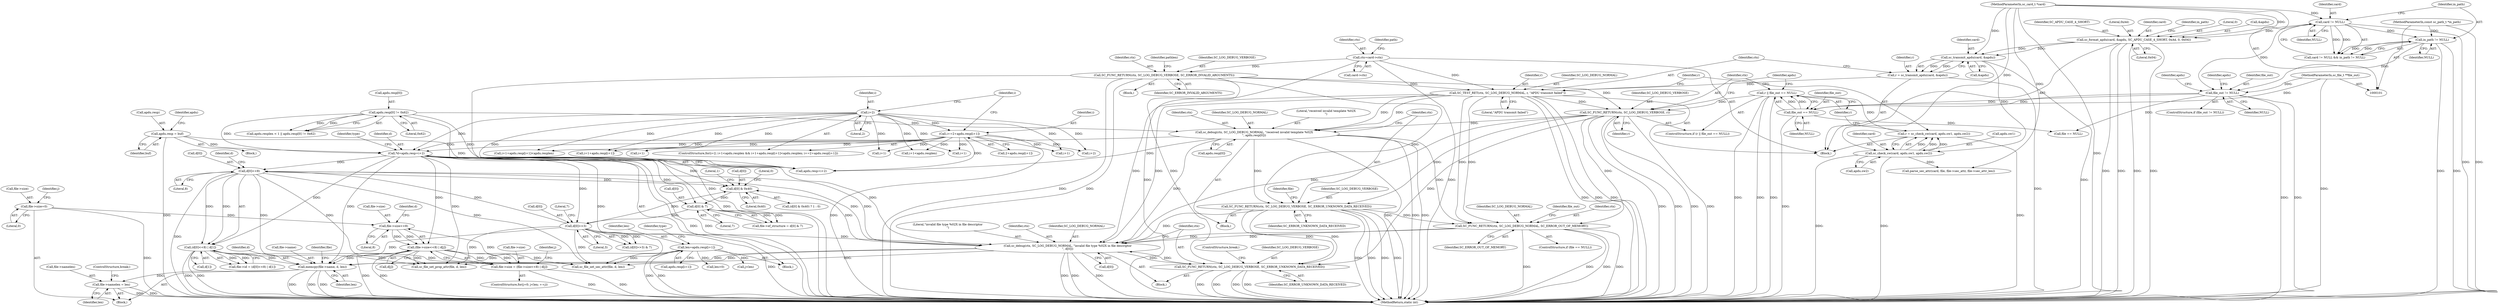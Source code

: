 digraph "0_OpenSC_360e95d45ac4123255a4c796db96337f332160ad#diff-d643a0fa169471dbf2912f4866dc49c5_3@API" {
"1000557" [label="(Call,memcpy(file->name, d, len))"];
"1000473" [label="(Call,(file->size<<8) | d[j])"];
"1000474" [label="(Call,file->size<<8)"];
"1000469" [label="(Call,file->size = (file->size<<8) | d[j])"];
"1000455" [label="(Call,file->size=0)"];
"1000441" [label="(Call,*d=apdu.resp+i+2)"];
"1000259" [label="(Call,apdu.resp = buf)"];
"1000348" [label="(Call,sc_debug(ctx, SC_LOG_DEBUG_NORMAL, \"received invalid template %02X\n\", apdu.resp[0]))"];
"1000308" [label="(Call,SC_TEST_RET(ctx, SC_LOG_DEBUG_NORMAL, r, \"APDU transmit failed\"))"];
"1000129" [label="(Call,ctx=card->ctx)"];
"1000226" [label="(Call,SC_FUNC_RETURN(ctx, SC_LOG_DEBUG_VERBOSE, SC_ERROR_INVALID_ARGUMENTS))"];
"1000302" [label="(Call,r = sc_transmit_apdu(card, &apdu))"];
"1000304" [label="(Call,sc_transmit_apdu(card, &apdu))"];
"1000147" [label="(Call,sc_format_apdu(card, &apdu, SC_APDU_CASE_4_SHORT, 0xA4, 0, 0x04))"];
"1000123" [label="(Call,card != NULL)"];
"1000102" [label="(MethodParameterIn,sc_card_t *card)"];
"1000329" [label="(Call,SC_FUNC_RETURN(ctx, SC_LOG_DEBUG_VERBOSE, r))"];
"1000324" [label="(Call,r || file_out == NULL)"];
"1000313" [label="(Call,r = sc_check_sw(card, apdu.sw1, apdu.sw2))"];
"1000315" [label="(Call,sc_check_sw(card, apdu.sw1, apdu.sw2))"];
"1000326" [label="(Call,file_out == NULL)"];
"1000255" [label="(Call,file_out != NULL)"];
"1000104" [label="(MethodParameterIn,sc_file_t **file_out)"];
"1000126" [label="(Call,in_path != NULL)"];
"1000103" [label="(MethodParameterIn,const sc_path_t *in_path)"];
"1000340" [label="(Call,apdu.resp[0] != 0x62)"];
"1000383" [label="(Call,i=2)"];
"1000409" [label="(Call,i+=2+apdu.resp[i+1])"];
"1000546" [label="(Call,(d[0]<<8) | d[1])"];
"1000547" [label="(Call,d[0]<<8)"];
"1000507" [label="(Call,d[0]>>3)"];
"1000500" [label="(Call,d[0] & 7)"];
"1000489" [label="(Call,d[0] & 0x40)"];
"1000529" [label="(Call,sc_debug(ctx, SC_LOG_DEBUG_NORMAL, \"invalid file type %02X in file descriptor\n\", d[0]))"];
"1000368" [label="(Call,SC_FUNC_RETURN(ctx, SC_LOG_DEBUG_NORMAL, SC_ERROR_OUT_OF_MEMORY))"];
"1000357" [label="(Call,SC_FUNC_RETURN(ctx, SC_LOG_DEBUG_VERBOSE, SC_ERROR_UNKNOWN_DATA_RECEIVED))"];
"1000536" [label="(Call,SC_FUNC_RETURN(ctx, SC_LOG_DEBUG_VERBOSE, SC_ERROR_UNKNOWN_DATA_RECEIVED))"];
"1000423" [label="(Call,len=apdu.resp[i+1])"];
"1000563" [label="(Call,file->namelen = len)"];
"1000309" [label="(Identifier,ctx)"];
"1000360" [label="(Identifier,SC_ERROR_UNKNOWN_DATA_RECEIVED)"];
"1000460" [label="(ControlStructure,for(j=0; j<len; ++j))"];
"1000311" [label="(Identifier,r)"];
"1000539" [label="(Identifier,SC_ERROR_UNKNOWN_DATA_RECEIVED)"];
"1000567" [label="(Identifier,len)"];
"1000332" [label="(Identifier,r)"];
"1000417" [label="(Call,i+1)"];
"1000577" [label="(Call,len>0)"];
"1000258" [label="(Block,)"];
"1000330" [label="(Identifier,ctx)"];
"1000382" [label="(ControlStructure,for(i=2; i+1<apdu.resplen && i+1+apdu.resp[i+1]<apdu.resplen; i+=2+apdu.resp[i+1]))"];
"1000364" [label="(ControlStructure,if (file == NULL))"];
"1000346" [label="(Literal,0x62)"];
"1000374" [label="(Identifier,file_out)"];
"1000331" [label="(Identifier,SC_LOG_DEBUG_VERBOSE)"];
"1000456" [label="(Call,file->size)"];
"1000420" [label="(Block,)"];
"1000159" [label="(Block,)"];
"1000403" [label="(Call,i+1)"];
"1000410" [label="(Identifier,i)"];
"1000255" [label="(Call,file_out != NULL)"];
"1000512" [label="(Literal,7)"];
"1000263" [label="(Identifier,buf)"];
"1000362" [label="(Identifier,file)"];
"1000254" [label="(ControlStructure,if (file_out != NULL))"];
"1000341" [label="(Call,apdu.resp[0])"];
"1000500" [label="(Call,d[0] & 7)"];
"1000442" [label="(Identifier,d)"];
"1000351" [label="(Literal,\"received invalid template %02X\n\")"];
"1000447" [label="(Call,i+2)"];
"1000488" [label="(Call,(d[0] & 0x40) ? 1 : 0)"];
"1000546" [label="(Call,(d[0]<<8) | d[1])"];
"1000260" [label="(Call,apdu.resp)"];
"1000279" [label="(Identifier,apdu)"];
"1000154" [label="(Literal,0x04)"];
"1000493" [label="(Literal,0x40)"];
"1000551" [label="(Literal,8)"];
"1000347" [label="(Block,)"];
"1000256" [label="(Identifier,file_out)"];
"1000130" [label="(Identifier,ctx)"];
"1000540" [label="(ControlStructure,break;)"];
"1000508" [label="(Call,d[0])"];
"1000565" [label="(Identifier,file)"];
"1000470" [label="(Call,file->size)"];
"1000455" [label="(Call,file->size=0)"];
"1000326" [label="(Call,file_out == NULL)"];
"1000563" [label="(Call,file->namelen = len)"];
"1000504" [label="(Literal,7)"];
"1000462" [label="(Identifier,j)"];
"1000423" [label="(Call,len=apdu.resp[i+1])"];
"1000352" [label="(Call,apdu.resp[0])"];
"1000383" [label="(Call,i=2)"];
"1000315" [label="(Call,sc_check_sw(card, apdu.sw1, apdu.sw2))"];
"1000305" [label="(Identifier,card)"];
"1000506" [label="(Call,(d[0]>>3) & 7)"];
"1000226" [label="(Call,SC_FUNC_RETURN(ctx, SC_LOG_DEBUG_VERBOSE, SC_ERROR_INVALID_ARGUMENTS))"];
"1000451" [label="(Identifier,type)"];
"1000147" [label="(Call,sc_format_apdu(card, &apdu, SC_APDU_CASE_4_SHORT, 0xA4, 0, 0x04))"];
"1000261" [label="(Identifier,apdu)"];
"1000388" [label="(Call,i+1)"];
"1000580" [label="(Call,sc_file_set_prop_attr(file, d, len))"];
"1000480" [label="(Identifier,d)"];
"1000312" [label="(Literal,\"APDU transmit failed\")"];
"1000536" [label="(Call,SC_FUNC_RETURN(ctx, SC_LOG_DEBUG_VERBOSE, SC_ERROR_UNKNOWN_DATA_RECEIVED))"];
"1000557" [label="(Call,memcpy(file->name, d, len))"];
"1000537" [label="(Identifier,ctx)"];
"1000359" [label="(Identifier,SC_LOG_DEBUG_VERBOSE)"];
"1000411" [label="(Call,2+apdu.resp[i+1])"];
"1000394" [label="(Call,i+1+apdu.resp[i+1]<apdu.resplen)"];
"1000229" [label="(Identifier,SC_ERROR_INVALID_ARGUMENTS)"];
"1000157" [label="(Identifier,in_path)"];
"1000533" [label="(Call,d[0])"];
"1000387" [label="(Call,i+1<apdu.resplen)"];
"1000349" [label="(Identifier,ctx)"];
"1000153" [label="(Literal,0)"];
"1000103" [label="(MethodParameterIn,const sc_path_t *in_path)"];
"1000568" [label="(ControlStructure,break;)"];
"1000532" [label="(Literal,\"invalid file type %02X in file descriptor\n\")"];
"1000429" [label="(Call,i+1)"];
"1000371" [label="(Identifier,SC_ERROR_OUT_OF_MEMORY)"];
"1000316" [label="(Identifier,card)"];
"1000368" [label="(Call,SC_FUNC_RETURN(ctx, SC_LOG_DEBUG_NORMAL, SC_ERROR_OUT_OF_MEMORY))"];
"1000105" [label="(Block,)"];
"1000123" [label="(Call,card != NULL)"];
"1000469" [label="(Call,file->size = (file->size<<8) | d[j])"];
"1000489" [label="(Call,d[0] & 0x40)"];
"1000490" [label="(Call,d[0])"];
"1000131" [label="(Call,card->ctx)"];
"1000562" [label="(Identifier,len)"];
"1000302" [label="(Call,r = sc_transmit_apdu(card, &apdu))"];
"1000530" [label="(Identifier,ctx)"];
"1000327" [label="(Identifier,file_out)"];
"1000548" [label="(Call,d[0])"];
"1000564" [label="(Call,file->namelen)"];
"1000561" [label="(Identifier,d)"];
"1000232" [label="(Identifier,pathlen)"];
"1000542" [label="(Call,file->id = (d[0]<<8) | d[1])"];
"1000340" [label="(Call,apdu.resp[0] != 0x62)"];
"1000570" [label="(Call,sc_file_set_sec_attr(file, d, len))"];
"1000350" [label="(Identifier,SC_LOG_DEBUG_NORMAL)"];
"1000257" [label="(Identifier,NULL)"];
"1000303" [label="(Identifier,r)"];
"1000122" [label="(Call,card != NULL && in_path != NULL)"];
"1000531" [label="(Identifier,SC_LOG_DEBUG_NORMAL)"];
"1000425" [label="(Call,apdu.resp[i+1])"];
"1000124" [label="(Identifier,card)"];
"1000507" [label="(Call,d[0]>>3)"];
"1000357" [label="(Call,SC_FUNC_RETURN(ctx, SC_LOG_DEBUG_VERBOSE, SC_ERROR_UNKNOWN_DATA_RECEIVED))"];
"1000473" [label="(Call,(file->size<<8) | d[j])"];
"1000395" [label="(Call,i+1+apdu.resp[i+1])"];
"1000511" [label="(Literal,3)"];
"1000314" [label="(Identifier,r)"];
"1000459" [label="(Literal,0)"];
"1000474" [label="(Call,file->size<<8)"];
"1000128" [label="(Identifier,NULL)"];
"1000308" [label="(Call,SC_TEST_RET(ctx, SC_LOG_DEBUG_NORMAL, r, \"APDU transmit failed\"))"];
"1000324" [label="(Call,r || file_out == NULL)"];
"1000552" [label="(Call,d[1])"];
"1000452" [label="(Block,)"];
"1000358" [label="(Identifier,ctx)"];
"1000496" [label="(Call,file->ef_structure = d[0] & 7)"];
"1000538" [label="(Identifier,SC_LOG_DEBUG_VERBOSE)"];
"1000323" [label="(ControlStructure,if (r || file_out == NULL))"];
"1000365" [label="(Call,file == NULL)"];
"1000149" [label="(Call,&apdu)"];
"1000151" [label="(Identifier,SC_APDU_CASE_4_SHORT)"];
"1000479" [label="(Call,d[j])"];
"1000129" [label="(Call,ctx=card->ctx)"];
"1000313" [label="(Call,r = sc_check_sw(card, apdu.sw1, apdu.sw2))"];
"1000513" [label="(Block,)"];
"1000369" [label="(Identifier,ctx)"];
"1000266" [label="(Identifier,apdu)"];
"1000228" [label="(Identifier,SC_LOG_DEBUG_VERBOSE)"];
"1000389" [label="(Identifier,i)"];
"1000495" [label="(Literal,0)"];
"1000547" [label="(Call,d[0]<<8)"];
"1000317" [label="(Call,apdu.sw1)"];
"1000348" [label="(Call,sc_debug(ctx, SC_LOG_DEBUG_NORMAL, \"received invalid template %02X\n\", apdu.resp[0]))"];
"1000334" [label="(Call,apdu.resplen < 1 || apdu.resp[0] != 0x62)"];
"1000329" [label="(Call,SC_FUNC_RETURN(ctx, SC_LOG_DEBUG_VERBOSE, r))"];
"1000589" [label="(Call,parse_sec_attr(card, file, file->sec_attr, file->sec_attr_len))"];
"1000558" [label="(Call,file->name)"];
"1000304" [label="(Call,sc_transmit_apdu(card, &apdu))"];
"1000320" [label="(Call,apdu.sw2)"];
"1000306" [label="(Call,&apdu)"];
"1000434" [label="(Identifier,type)"];
"1000553" [label="(Identifier,d)"];
"1000529" [label="(Call,sc_debug(ctx, SC_LOG_DEBUG_NORMAL, \"invalid file type %02X in file descriptor\n\", d[0]))"];
"1000152" [label="(Literal,0xA4)"];
"1000385" [label="(Literal,2)"];
"1000126" [label="(Call,in_path != NULL)"];
"1000494" [label="(Literal,1)"];
"1000325" [label="(Identifier,r)"];
"1000127" [label="(Identifier,in_path)"];
"1000424" [label="(Identifier,len)"];
"1000148" [label="(Identifier,card)"];
"1000125" [label="(Identifier,NULL)"];
"1000478" [label="(Literal,8)"];
"1000135" [label="(Identifier,path)"];
"1000384" [label="(Identifier,i)"];
"1000600" [label="(MethodReturn,static int)"];
"1000227" [label="(Identifier,ctx)"];
"1000259" [label="(Call,apdu.resp = buf)"];
"1000441" [label="(Call,*d=apdu.resp+i+2)"];
"1000468" [label="(Identifier,j)"];
"1000328" [label="(Identifier,NULL)"];
"1000501" [label="(Call,d[0])"];
"1000464" [label="(Call,j<len)"];
"1000337" [label="(Identifier,apdu)"];
"1000475" [label="(Call,file->size)"];
"1000310" [label="(Identifier,SC_LOG_DEBUG_NORMAL)"];
"1000104" [label="(MethodParameterIn,sc_file_t **file_out)"];
"1000443" [label="(Call,apdu.resp+i+2)"];
"1000409" [label="(Call,i+=2+apdu.resp[i+1])"];
"1000102" [label="(MethodParameterIn,sc_card_t *card)"];
"1000370" [label="(Identifier,SC_LOG_DEBUG_NORMAL)"];
"1000557" -> "1000452"  [label="AST: "];
"1000557" -> "1000562"  [label="CFG: "];
"1000558" -> "1000557"  [label="AST: "];
"1000561" -> "1000557"  [label="AST: "];
"1000562" -> "1000557"  [label="AST: "];
"1000565" -> "1000557"  [label="CFG: "];
"1000557" -> "1000600"  [label="DDG: "];
"1000557" -> "1000600"  [label="DDG: "];
"1000557" -> "1000600"  [label="DDG: "];
"1000473" -> "1000557"  [label="DDG: "];
"1000546" -> "1000557"  [label="DDG: "];
"1000507" -> "1000557"  [label="DDG: "];
"1000529" -> "1000557"  [label="DDG: "];
"1000441" -> "1000557"  [label="DDG: "];
"1000547" -> "1000557"  [label="DDG: "];
"1000423" -> "1000557"  [label="DDG: "];
"1000557" -> "1000563"  [label="DDG: "];
"1000473" -> "1000469"  [label="AST: "];
"1000473" -> "1000479"  [label="CFG: "];
"1000474" -> "1000473"  [label="AST: "];
"1000479" -> "1000473"  [label="AST: "];
"1000469" -> "1000473"  [label="CFG: "];
"1000473" -> "1000600"  [label="DDG: "];
"1000473" -> "1000600"  [label="DDG: "];
"1000473" -> "1000469"  [label="DDG: "];
"1000473" -> "1000469"  [label="DDG: "];
"1000474" -> "1000473"  [label="DDG: "];
"1000474" -> "1000473"  [label="DDG: "];
"1000441" -> "1000473"  [label="DDG: "];
"1000473" -> "1000570"  [label="DDG: "];
"1000473" -> "1000580"  [label="DDG: "];
"1000474" -> "1000478"  [label="CFG: "];
"1000475" -> "1000474"  [label="AST: "];
"1000478" -> "1000474"  [label="AST: "];
"1000480" -> "1000474"  [label="CFG: "];
"1000469" -> "1000474"  [label="DDG: "];
"1000455" -> "1000474"  [label="DDG: "];
"1000469" -> "1000460"  [label="AST: "];
"1000470" -> "1000469"  [label="AST: "];
"1000468" -> "1000469"  [label="CFG: "];
"1000469" -> "1000600"  [label="DDG: "];
"1000469" -> "1000600"  [label="DDG: "];
"1000455" -> "1000452"  [label="AST: "];
"1000455" -> "1000459"  [label="CFG: "];
"1000456" -> "1000455"  [label="AST: "];
"1000459" -> "1000455"  [label="AST: "];
"1000462" -> "1000455"  [label="CFG: "];
"1000455" -> "1000600"  [label="DDG: "];
"1000441" -> "1000420"  [label="AST: "];
"1000441" -> "1000443"  [label="CFG: "];
"1000442" -> "1000441"  [label="AST: "];
"1000443" -> "1000441"  [label="AST: "];
"1000451" -> "1000441"  [label="CFG: "];
"1000441" -> "1000600"  [label="DDG: "];
"1000441" -> "1000600"  [label="DDG: "];
"1000259" -> "1000441"  [label="DDG: "];
"1000348" -> "1000441"  [label="DDG: "];
"1000340" -> "1000441"  [label="DDG: "];
"1000383" -> "1000441"  [label="DDG: "];
"1000409" -> "1000441"  [label="DDG: "];
"1000441" -> "1000489"  [label="DDG: "];
"1000441" -> "1000500"  [label="DDG: "];
"1000441" -> "1000507"  [label="DDG: "];
"1000441" -> "1000529"  [label="DDG: "];
"1000441" -> "1000547"  [label="DDG: "];
"1000441" -> "1000546"  [label="DDG: "];
"1000441" -> "1000570"  [label="DDG: "];
"1000441" -> "1000580"  [label="DDG: "];
"1000259" -> "1000258"  [label="AST: "];
"1000259" -> "1000263"  [label="CFG: "];
"1000260" -> "1000259"  [label="AST: "];
"1000263" -> "1000259"  [label="AST: "];
"1000266" -> "1000259"  [label="CFG: "];
"1000259" -> "1000600"  [label="DDG: "];
"1000259" -> "1000443"  [label="DDG: "];
"1000348" -> "1000347"  [label="AST: "];
"1000348" -> "1000352"  [label="CFG: "];
"1000349" -> "1000348"  [label="AST: "];
"1000350" -> "1000348"  [label="AST: "];
"1000351" -> "1000348"  [label="AST: "];
"1000352" -> "1000348"  [label="AST: "];
"1000358" -> "1000348"  [label="CFG: "];
"1000348" -> "1000600"  [label="DDG: "];
"1000348" -> "1000600"  [label="DDG: "];
"1000348" -> "1000600"  [label="DDG: "];
"1000308" -> "1000348"  [label="DDG: "];
"1000308" -> "1000348"  [label="DDG: "];
"1000329" -> "1000348"  [label="DDG: "];
"1000340" -> "1000348"  [label="DDG: "];
"1000348" -> "1000357"  [label="DDG: "];
"1000348" -> "1000368"  [label="DDG: "];
"1000348" -> "1000443"  [label="DDG: "];
"1000348" -> "1000529"  [label="DDG: "];
"1000308" -> "1000105"  [label="AST: "];
"1000308" -> "1000312"  [label="CFG: "];
"1000309" -> "1000308"  [label="AST: "];
"1000310" -> "1000308"  [label="AST: "];
"1000311" -> "1000308"  [label="AST: "];
"1000312" -> "1000308"  [label="AST: "];
"1000314" -> "1000308"  [label="CFG: "];
"1000308" -> "1000600"  [label="DDG: "];
"1000308" -> "1000600"  [label="DDG: "];
"1000308" -> "1000600"  [label="DDG: "];
"1000129" -> "1000308"  [label="DDG: "];
"1000226" -> "1000308"  [label="DDG: "];
"1000302" -> "1000308"  [label="DDG: "];
"1000308" -> "1000329"  [label="DDG: "];
"1000308" -> "1000368"  [label="DDG: "];
"1000308" -> "1000368"  [label="DDG: "];
"1000308" -> "1000529"  [label="DDG: "];
"1000308" -> "1000529"  [label="DDG: "];
"1000129" -> "1000105"  [label="AST: "];
"1000129" -> "1000131"  [label="CFG: "];
"1000130" -> "1000129"  [label="AST: "];
"1000131" -> "1000129"  [label="AST: "];
"1000135" -> "1000129"  [label="CFG: "];
"1000129" -> "1000600"  [label="DDG: "];
"1000129" -> "1000600"  [label="DDG: "];
"1000129" -> "1000226"  [label="DDG: "];
"1000226" -> "1000159"  [label="AST: "];
"1000226" -> "1000229"  [label="CFG: "];
"1000227" -> "1000226"  [label="AST: "];
"1000228" -> "1000226"  [label="AST: "];
"1000229" -> "1000226"  [label="AST: "];
"1000232" -> "1000226"  [label="CFG: "];
"1000226" -> "1000600"  [label="DDG: "];
"1000226" -> "1000600"  [label="DDG: "];
"1000226" -> "1000600"  [label="DDG: "];
"1000226" -> "1000329"  [label="DDG: "];
"1000226" -> "1000357"  [label="DDG: "];
"1000226" -> "1000536"  [label="DDG: "];
"1000302" -> "1000105"  [label="AST: "];
"1000302" -> "1000304"  [label="CFG: "];
"1000303" -> "1000302"  [label="AST: "];
"1000304" -> "1000302"  [label="AST: "];
"1000309" -> "1000302"  [label="CFG: "];
"1000302" -> "1000600"  [label="DDG: "];
"1000304" -> "1000302"  [label="DDG: "];
"1000304" -> "1000302"  [label="DDG: "];
"1000304" -> "1000306"  [label="CFG: "];
"1000305" -> "1000304"  [label="AST: "];
"1000306" -> "1000304"  [label="AST: "];
"1000304" -> "1000600"  [label="DDG: "];
"1000147" -> "1000304"  [label="DDG: "];
"1000147" -> "1000304"  [label="DDG: "];
"1000102" -> "1000304"  [label="DDG: "];
"1000304" -> "1000315"  [label="DDG: "];
"1000147" -> "1000105"  [label="AST: "];
"1000147" -> "1000154"  [label="CFG: "];
"1000148" -> "1000147"  [label="AST: "];
"1000149" -> "1000147"  [label="AST: "];
"1000151" -> "1000147"  [label="AST: "];
"1000152" -> "1000147"  [label="AST: "];
"1000153" -> "1000147"  [label="AST: "];
"1000154" -> "1000147"  [label="AST: "];
"1000157" -> "1000147"  [label="CFG: "];
"1000147" -> "1000600"  [label="DDG: "];
"1000147" -> "1000600"  [label="DDG: "];
"1000147" -> "1000600"  [label="DDG: "];
"1000147" -> "1000600"  [label="DDG: "];
"1000123" -> "1000147"  [label="DDG: "];
"1000102" -> "1000147"  [label="DDG: "];
"1000123" -> "1000122"  [label="AST: "];
"1000123" -> "1000125"  [label="CFG: "];
"1000124" -> "1000123"  [label="AST: "];
"1000125" -> "1000123"  [label="AST: "];
"1000127" -> "1000123"  [label="CFG: "];
"1000122" -> "1000123"  [label="CFG: "];
"1000123" -> "1000600"  [label="DDG: "];
"1000123" -> "1000122"  [label="DDG: "];
"1000123" -> "1000122"  [label="DDG: "];
"1000102" -> "1000123"  [label="DDG: "];
"1000123" -> "1000126"  [label="DDG: "];
"1000123" -> "1000255"  [label="DDG: "];
"1000102" -> "1000101"  [label="AST: "];
"1000102" -> "1000600"  [label="DDG: "];
"1000102" -> "1000315"  [label="DDG: "];
"1000102" -> "1000589"  [label="DDG: "];
"1000329" -> "1000323"  [label="AST: "];
"1000329" -> "1000332"  [label="CFG: "];
"1000330" -> "1000329"  [label="AST: "];
"1000331" -> "1000329"  [label="AST: "];
"1000332" -> "1000329"  [label="AST: "];
"1000337" -> "1000329"  [label="CFG: "];
"1000329" -> "1000600"  [label="DDG: "];
"1000329" -> "1000600"  [label="DDG: "];
"1000329" -> "1000600"  [label="DDG: "];
"1000329" -> "1000600"  [label="DDG: "];
"1000324" -> "1000329"  [label="DDG: "];
"1000329" -> "1000357"  [label="DDG: "];
"1000329" -> "1000368"  [label="DDG: "];
"1000329" -> "1000529"  [label="DDG: "];
"1000329" -> "1000536"  [label="DDG: "];
"1000324" -> "1000323"  [label="AST: "];
"1000324" -> "1000325"  [label="CFG: "];
"1000324" -> "1000326"  [label="CFG: "];
"1000325" -> "1000324"  [label="AST: "];
"1000326" -> "1000324"  [label="AST: "];
"1000330" -> "1000324"  [label="CFG: "];
"1000337" -> "1000324"  [label="CFG: "];
"1000324" -> "1000600"  [label="DDG: "];
"1000324" -> "1000600"  [label="DDG: "];
"1000324" -> "1000600"  [label="DDG: "];
"1000313" -> "1000324"  [label="DDG: "];
"1000326" -> "1000324"  [label="DDG: "];
"1000326" -> "1000324"  [label="DDG: "];
"1000313" -> "1000105"  [label="AST: "];
"1000313" -> "1000315"  [label="CFG: "];
"1000314" -> "1000313"  [label="AST: "];
"1000315" -> "1000313"  [label="AST: "];
"1000325" -> "1000313"  [label="CFG: "];
"1000313" -> "1000600"  [label="DDG: "];
"1000315" -> "1000313"  [label="DDG: "];
"1000315" -> "1000313"  [label="DDG: "];
"1000315" -> "1000313"  [label="DDG: "];
"1000315" -> "1000320"  [label="CFG: "];
"1000316" -> "1000315"  [label="AST: "];
"1000317" -> "1000315"  [label="AST: "];
"1000320" -> "1000315"  [label="AST: "];
"1000315" -> "1000600"  [label="DDG: "];
"1000315" -> "1000600"  [label="DDG: "];
"1000315" -> "1000589"  [label="DDG: "];
"1000326" -> "1000328"  [label="CFG: "];
"1000327" -> "1000326"  [label="AST: "];
"1000328" -> "1000326"  [label="AST: "];
"1000326" -> "1000600"  [label="DDG: "];
"1000255" -> "1000326"  [label="DDG: "];
"1000255" -> "1000326"  [label="DDG: "];
"1000104" -> "1000326"  [label="DDG: "];
"1000326" -> "1000365"  [label="DDG: "];
"1000255" -> "1000254"  [label="AST: "];
"1000255" -> "1000257"  [label="CFG: "];
"1000256" -> "1000255"  [label="AST: "];
"1000257" -> "1000255"  [label="AST: "];
"1000261" -> "1000255"  [label="CFG: "];
"1000279" -> "1000255"  [label="CFG: "];
"1000255" -> "1000600"  [label="DDG: "];
"1000255" -> "1000600"  [label="DDG: "];
"1000104" -> "1000255"  [label="DDG: "];
"1000126" -> "1000255"  [label="DDG: "];
"1000255" -> "1000365"  [label="DDG: "];
"1000104" -> "1000101"  [label="AST: "];
"1000104" -> "1000600"  [label="DDG: "];
"1000126" -> "1000122"  [label="AST: "];
"1000126" -> "1000128"  [label="CFG: "];
"1000127" -> "1000126"  [label="AST: "];
"1000128" -> "1000126"  [label="AST: "];
"1000122" -> "1000126"  [label="CFG: "];
"1000126" -> "1000600"  [label="DDG: "];
"1000126" -> "1000600"  [label="DDG: "];
"1000126" -> "1000122"  [label="DDG: "];
"1000126" -> "1000122"  [label="DDG: "];
"1000103" -> "1000126"  [label="DDG: "];
"1000103" -> "1000101"  [label="AST: "];
"1000103" -> "1000600"  [label="DDG: "];
"1000340" -> "1000334"  [label="AST: "];
"1000340" -> "1000346"  [label="CFG: "];
"1000341" -> "1000340"  [label="AST: "];
"1000346" -> "1000340"  [label="AST: "];
"1000334" -> "1000340"  [label="CFG: "];
"1000340" -> "1000600"  [label="DDG: "];
"1000340" -> "1000334"  [label="DDG: "];
"1000340" -> "1000334"  [label="DDG: "];
"1000340" -> "1000443"  [label="DDG: "];
"1000383" -> "1000382"  [label="AST: "];
"1000383" -> "1000385"  [label="CFG: "];
"1000384" -> "1000383"  [label="AST: "];
"1000385" -> "1000383"  [label="AST: "];
"1000389" -> "1000383"  [label="CFG: "];
"1000383" -> "1000387"  [label="DDG: "];
"1000383" -> "1000388"  [label="DDG: "];
"1000383" -> "1000394"  [label="DDG: "];
"1000383" -> "1000395"  [label="DDG: "];
"1000383" -> "1000403"  [label="DDG: "];
"1000383" -> "1000409"  [label="DDG: "];
"1000383" -> "1000417"  [label="DDG: "];
"1000383" -> "1000429"  [label="DDG: "];
"1000383" -> "1000443"  [label="DDG: "];
"1000383" -> "1000447"  [label="DDG: "];
"1000409" -> "1000382"  [label="AST: "];
"1000409" -> "1000411"  [label="CFG: "];
"1000410" -> "1000409"  [label="AST: "];
"1000411" -> "1000409"  [label="AST: "];
"1000389" -> "1000409"  [label="CFG: "];
"1000409" -> "1000600"  [label="DDG: "];
"1000409" -> "1000387"  [label="DDG: "];
"1000409" -> "1000388"  [label="DDG: "];
"1000409" -> "1000394"  [label="DDG: "];
"1000409" -> "1000395"  [label="DDG: "];
"1000409" -> "1000403"  [label="DDG: "];
"1000409" -> "1000417"  [label="DDG: "];
"1000409" -> "1000429"  [label="DDG: "];
"1000409" -> "1000443"  [label="DDG: "];
"1000409" -> "1000447"  [label="DDG: "];
"1000546" -> "1000542"  [label="AST: "];
"1000546" -> "1000552"  [label="CFG: "];
"1000547" -> "1000546"  [label="AST: "];
"1000552" -> "1000546"  [label="AST: "];
"1000542" -> "1000546"  [label="CFG: "];
"1000546" -> "1000600"  [label="DDG: "];
"1000546" -> "1000600"  [label="DDG: "];
"1000546" -> "1000542"  [label="DDG: "];
"1000546" -> "1000542"  [label="DDG: "];
"1000547" -> "1000546"  [label="DDG: "];
"1000547" -> "1000546"  [label="DDG: "];
"1000546" -> "1000570"  [label="DDG: "];
"1000546" -> "1000580"  [label="DDG: "];
"1000547" -> "1000551"  [label="CFG: "];
"1000548" -> "1000547"  [label="AST: "];
"1000551" -> "1000547"  [label="AST: "];
"1000553" -> "1000547"  [label="CFG: "];
"1000547" -> "1000600"  [label="DDG: "];
"1000547" -> "1000489"  [label="DDG: "];
"1000547" -> "1000529"  [label="DDG: "];
"1000507" -> "1000547"  [label="DDG: "];
"1000529" -> "1000547"  [label="DDG: "];
"1000547" -> "1000570"  [label="DDG: "];
"1000547" -> "1000580"  [label="DDG: "];
"1000507" -> "1000506"  [label="AST: "];
"1000507" -> "1000511"  [label="CFG: "];
"1000508" -> "1000507"  [label="AST: "];
"1000511" -> "1000507"  [label="AST: "];
"1000512" -> "1000507"  [label="CFG: "];
"1000507" -> "1000600"  [label="DDG: "];
"1000507" -> "1000489"  [label="DDG: "];
"1000507" -> "1000506"  [label="DDG: "];
"1000507" -> "1000506"  [label="DDG: "];
"1000500" -> "1000507"  [label="DDG: "];
"1000507" -> "1000529"  [label="DDG: "];
"1000507" -> "1000570"  [label="DDG: "];
"1000507" -> "1000580"  [label="DDG: "];
"1000500" -> "1000496"  [label="AST: "];
"1000500" -> "1000504"  [label="CFG: "];
"1000501" -> "1000500"  [label="AST: "];
"1000504" -> "1000500"  [label="AST: "];
"1000496" -> "1000500"  [label="CFG: "];
"1000500" -> "1000496"  [label="DDG: "];
"1000500" -> "1000496"  [label="DDG: "];
"1000489" -> "1000500"  [label="DDG: "];
"1000489" -> "1000488"  [label="AST: "];
"1000489" -> "1000493"  [label="CFG: "];
"1000490" -> "1000489"  [label="AST: "];
"1000493" -> "1000489"  [label="AST: "];
"1000494" -> "1000489"  [label="CFG: "];
"1000495" -> "1000489"  [label="CFG: "];
"1000529" -> "1000489"  [label="DDG: "];
"1000529" -> "1000513"  [label="AST: "];
"1000529" -> "1000533"  [label="CFG: "];
"1000530" -> "1000529"  [label="AST: "];
"1000531" -> "1000529"  [label="AST: "];
"1000532" -> "1000529"  [label="AST: "];
"1000533" -> "1000529"  [label="AST: "];
"1000537" -> "1000529"  [label="CFG: "];
"1000529" -> "1000600"  [label="DDG: "];
"1000529" -> "1000600"  [label="DDG: "];
"1000529" -> "1000600"  [label="DDG: "];
"1000368" -> "1000529"  [label="DDG: "];
"1000368" -> "1000529"  [label="DDG: "];
"1000357" -> "1000529"  [label="DDG: "];
"1000536" -> "1000529"  [label="DDG: "];
"1000529" -> "1000536"  [label="DDG: "];
"1000529" -> "1000570"  [label="DDG: "];
"1000529" -> "1000580"  [label="DDG: "];
"1000368" -> "1000364"  [label="AST: "];
"1000368" -> "1000371"  [label="CFG: "];
"1000369" -> "1000368"  [label="AST: "];
"1000370" -> "1000368"  [label="AST: "];
"1000371" -> "1000368"  [label="AST: "];
"1000374" -> "1000368"  [label="CFG: "];
"1000368" -> "1000600"  [label="DDG: "];
"1000368" -> "1000600"  [label="DDG: "];
"1000368" -> "1000600"  [label="DDG: "];
"1000368" -> "1000600"  [label="DDG: "];
"1000357" -> "1000368"  [label="DDG: "];
"1000357" -> "1000347"  [label="AST: "];
"1000357" -> "1000360"  [label="CFG: "];
"1000358" -> "1000357"  [label="AST: "];
"1000359" -> "1000357"  [label="AST: "];
"1000360" -> "1000357"  [label="AST: "];
"1000362" -> "1000357"  [label="CFG: "];
"1000357" -> "1000600"  [label="DDG: "];
"1000357" -> "1000600"  [label="DDG: "];
"1000357" -> "1000600"  [label="DDG: "];
"1000357" -> "1000600"  [label="DDG: "];
"1000357" -> "1000536"  [label="DDG: "];
"1000357" -> "1000536"  [label="DDG: "];
"1000536" -> "1000513"  [label="AST: "];
"1000536" -> "1000539"  [label="CFG: "];
"1000537" -> "1000536"  [label="AST: "];
"1000538" -> "1000536"  [label="AST: "];
"1000539" -> "1000536"  [label="AST: "];
"1000540" -> "1000536"  [label="CFG: "];
"1000536" -> "1000600"  [label="DDG: "];
"1000536" -> "1000600"  [label="DDG: "];
"1000536" -> "1000600"  [label="DDG: "];
"1000536" -> "1000600"  [label="DDG: "];
"1000423" -> "1000420"  [label="AST: "];
"1000423" -> "1000425"  [label="CFG: "];
"1000424" -> "1000423"  [label="AST: "];
"1000425" -> "1000423"  [label="AST: "];
"1000434" -> "1000423"  [label="CFG: "];
"1000423" -> "1000600"  [label="DDG: "];
"1000423" -> "1000600"  [label="DDG: "];
"1000423" -> "1000464"  [label="DDG: "];
"1000423" -> "1000570"  [label="DDG: "];
"1000423" -> "1000577"  [label="DDG: "];
"1000563" -> "1000452"  [label="AST: "];
"1000563" -> "1000567"  [label="CFG: "];
"1000564" -> "1000563"  [label="AST: "];
"1000567" -> "1000563"  [label="AST: "];
"1000568" -> "1000563"  [label="CFG: "];
"1000563" -> "1000600"  [label="DDG: "];
"1000563" -> "1000600"  [label="DDG: "];
}

